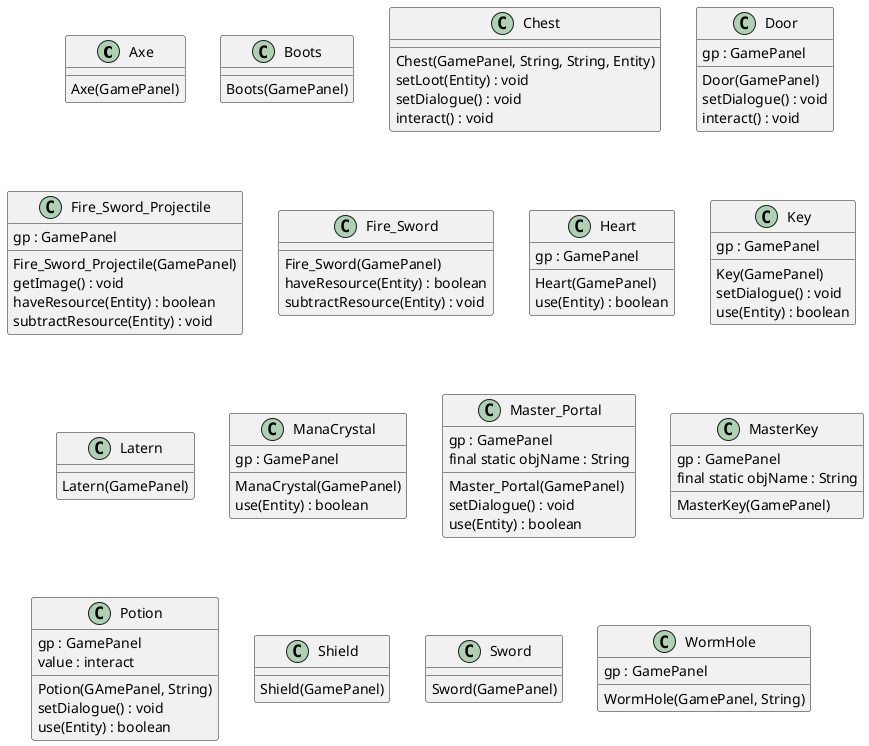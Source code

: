 @startuml "items"

class Axe {
    Axe(GamePanel)
}
class Boots {
    Boots(GamePanel)
}
class Chest {
    Chest(GamePanel, String, String, Entity)
    setLoot(Entity) : void
    setDialogue() : void
    interact() : void
}
class Door {
    gp : GamePanel
    Door(GamePanel)
    setDialogue() : void
    interact() : void
}
class Fire_Sword_Projectile {
    gp : GamePanel
    Fire_Sword_Projectile(GamePanel)
    getImage() : void
    haveResource(Entity) : boolean
    subtractResource(Entity) : void
}
class Fire_Sword {
    Fire_Sword(GamePanel)
    haveResource(Entity) : boolean
    subtractResource(Entity) : void
}
class Heart {
    gp : GamePanel
    Heart(GamePanel)
    use(Entity) : boolean
}
class Key {
    gp : GamePanel
    Key(GamePanel)
    setDialogue() : void
    use(Entity) : boolean
}
class Latern {
    Latern(GamePanel)
}
class ManaCrystal {
    gp : GamePanel
    ManaCrystal(GamePanel) 
    use(Entity) : boolean
}
class Master_Portal {
    gp : GamePanel
    final static objName : String
    Master_Portal(GamePanel)
    setDialogue() : void
    use(Entity) : boolean
}
class MasterKey {
    gp : GamePanel
    final static objName : String
    MasterKey(GamePanel)
}
class Potion {
    gp : GamePanel
    value : interact
    Potion(GAmePanel, String)
    setDialogue() : void
    use(Entity) : boolean
}
class Shield {
    Shield(GamePanel)
}
class Sword {
    Sword(GamePanel)
}
class WormHole {
    gp : GamePanel
    WormHole(GamePanel, String)
}
